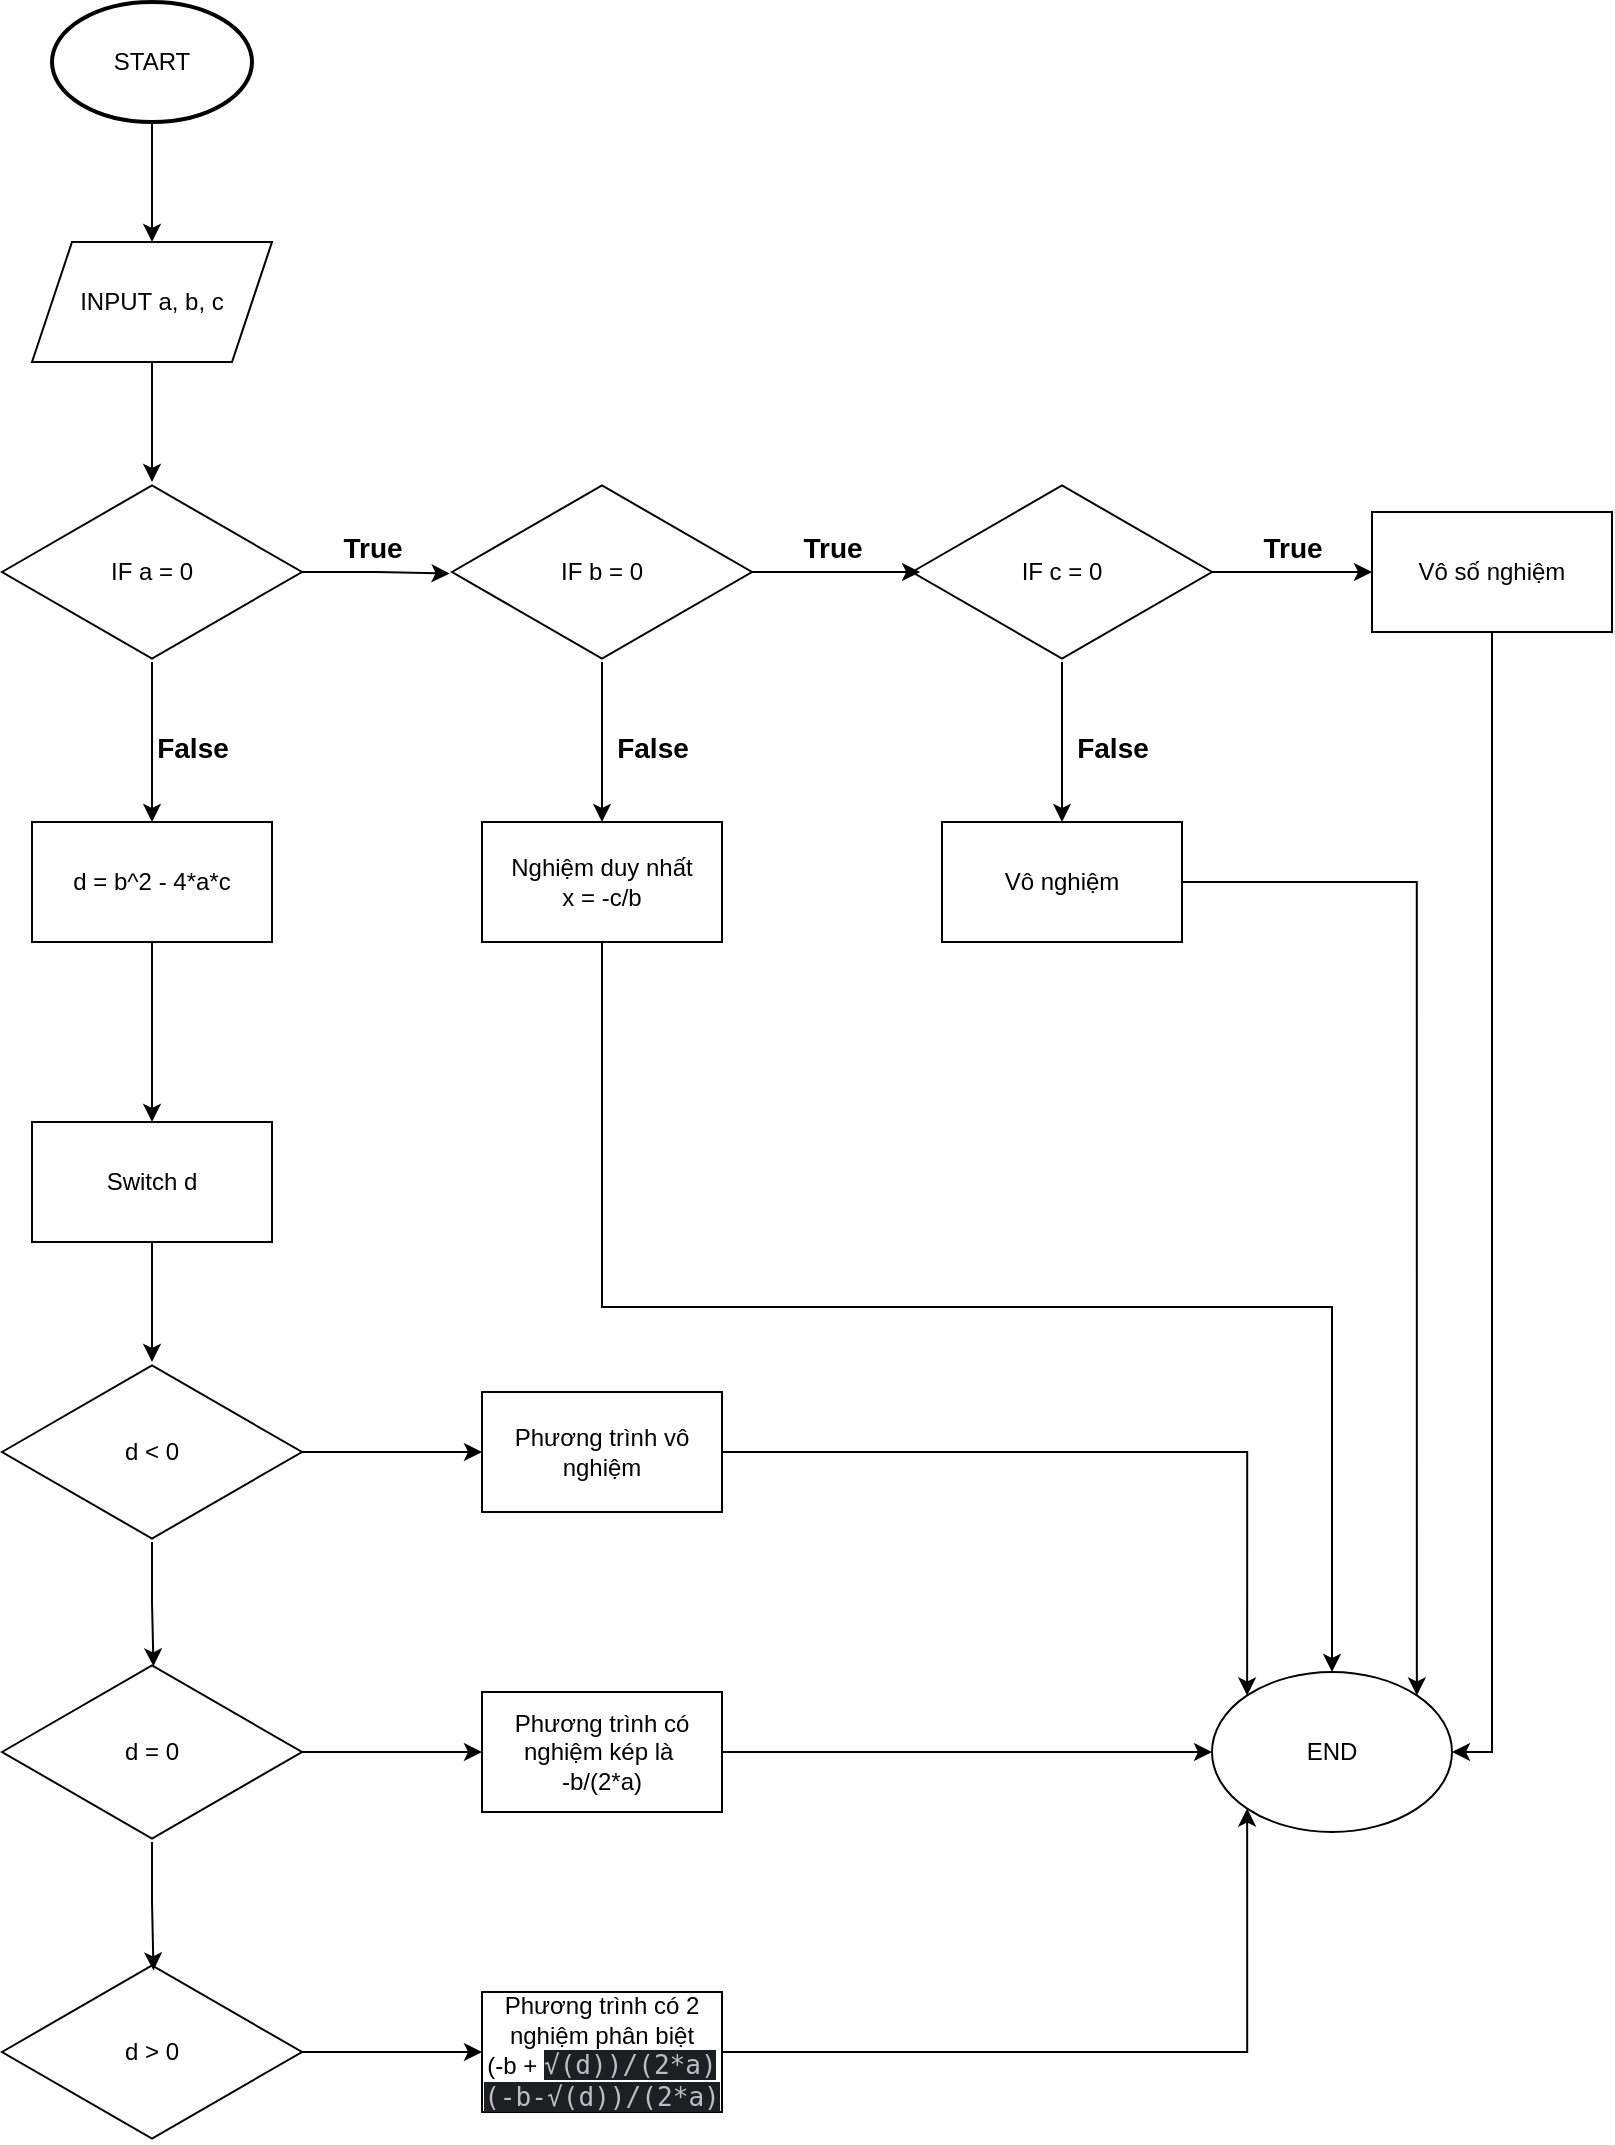 <mxfile version="24.1.0" type="device">
  <diagram name="Page-1" id="esV2hMCwbSQzknI_tFdY">
    <mxGraphModel dx="1886" dy="1754" grid="1" gridSize="10" guides="1" tooltips="1" connect="1" arrows="1" fold="1" page="1" pageScale="1" pageWidth="850" pageHeight="1100" math="0" shadow="0">
      <root>
        <mxCell id="0" />
        <mxCell id="1" parent="0" />
        <mxCell id="4sB0soczqx7J931dJpba-4" style="edgeStyle=orthogonalEdgeStyle;rounded=0;orthogonalLoop=1;jettySize=auto;html=1;exitX=0.5;exitY=1;exitDx=0;exitDy=0;exitPerimeter=0;entryX=0.5;entryY=0;entryDx=0;entryDy=0;" edge="1" parent="1" source="4sB0soczqx7J931dJpba-2" target="4sB0soczqx7J931dJpba-3">
          <mxGeometry relative="1" as="geometry" />
        </mxCell>
        <mxCell id="4sB0soczqx7J931dJpba-2" value="START" style="strokeWidth=2;html=1;shape=mxgraph.flowchart.start_1;whiteSpace=wrap;" vertex="1" parent="1">
          <mxGeometry x="-740" y="-70" width="100" height="60" as="geometry" />
        </mxCell>
        <mxCell id="4sB0soczqx7J931dJpba-6" style="edgeStyle=orthogonalEdgeStyle;rounded=0;orthogonalLoop=1;jettySize=auto;html=1;exitX=0.5;exitY=1;exitDx=0;exitDy=0;" edge="1" parent="1" source="4sB0soczqx7J931dJpba-3" target="4sB0soczqx7J931dJpba-5">
          <mxGeometry relative="1" as="geometry" />
        </mxCell>
        <mxCell id="4sB0soczqx7J931dJpba-3" value="INPUT a, b, c" style="shape=parallelogram;perimeter=parallelogramPerimeter;whiteSpace=wrap;html=1;fixedSize=1;" vertex="1" parent="1">
          <mxGeometry x="-750" y="50" width="120" height="60" as="geometry" />
        </mxCell>
        <mxCell id="4sB0soczqx7J931dJpba-27" style="edgeStyle=orthogonalEdgeStyle;rounded=0;orthogonalLoop=1;jettySize=auto;html=1;entryX=0.5;entryY=0;entryDx=0;entryDy=0;" edge="1" parent="1" source="4sB0soczqx7J931dJpba-5" target="4sB0soczqx7J931dJpba-26">
          <mxGeometry relative="1" as="geometry" />
        </mxCell>
        <mxCell id="4sB0soczqx7J931dJpba-5" value="IF a = 0" style="html=1;whiteSpace=wrap;aspect=fixed;shape=isoRectangle;" vertex="1" parent="1">
          <mxGeometry x="-765" y="170" width="150" height="90" as="geometry" />
        </mxCell>
        <mxCell id="4sB0soczqx7J931dJpba-24" style="edgeStyle=orthogonalEdgeStyle;rounded=0;orthogonalLoop=1;jettySize=auto;html=1;entryX=0.5;entryY=0;entryDx=0;entryDy=0;" edge="1" parent="1" source="4sB0soczqx7J931dJpba-7" target="4sB0soczqx7J931dJpba-23">
          <mxGeometry relative="1" as="geometry" />
        </mxCell>
        <mxCell id="4sB0soczqx7J931dJpba-7" value="IF b = 0" style="html=1;whiteSpace=wrap;aspect=fixed;shape=isoRectangle;" vertex="1" parent="1">
          <mxGeometry x="-540" y="170" width="150" height="90" as="geometry" />
        </mxCell>
        <mxCell id="4sB0soczqx7J931dJpba-16" style="edgeStyle=orthogonalEdgeStyle;rounded=0;orthogonalLoop=1;jettySize=auto;html=1;entryX=0.5;entryY=0;entryDx=0;entryDy=0;" edge="1" parent="1" source="4sB0soczqx7J931dJpba-8" target="4sB0soczqx7J931dJpba-15">
          <mxGeometry relative="1" as="geometry" />
        </mxCell>
        <mxCell id="4sB0soczqx7J931dJpba-18" style="edgeStyle=orthogonalEdgeStyle;rounded=0;orthogonalLoop=1;jettySize=auto;html=1;entryX=0;entryY=0.5;entryDx=0;entryDy=0;" edge="1" parent="1" source="4sB0soczqx7J931dJpba-8" target="4sB0soczqx7J931dJpba-17">
          <mxGeometry relative="1" as="geometry" />
        </mxCell>
        <mxCell id="4sB0soczqx7J931dJpba-8" value="IF c = 0" style="html=1;whiteSpace=wrap;aspect=fixed;shape=isoRectangle;" vertex="1" parent="1">
          <mxGeometry x="-310" y="170" width="150" height="90" as="geometry" />
        </mxCell>
        <mxCell id="4sB0soczqx7J931dJpba-13" style="edgeStyle=orthogonalEdgeStyle;rounded=0;orthogonalLoop=1;jettySize=auto;html=1;entryX=-0.008;entryY=0.509;entryDx=0;entryDy=0;entryPerimeter=0;" edge="1" parent="1" source="4sB0soczqx7J931dJpba-5" target="4sB0soczqx7J931dJpba-7">
          <mxGeometry relative="1" as="geometry" />
        </mxCell>
        <mxCell id="4sB0soczqx7J931dJpba-14" style="edgeStyle=orthogonalEdgeStyle;rounded=0;orthogonalLoop=1;jettySize=auto;html=1;entryX=0.027;entryY=0.5;entryDx=0;entryDy=0;entryPerimeter=0;" edge="1" parent="1" source="4sB0soczqx7J931dJpba-7" target="4sB0soczqx7J931dJpba-8">
          <mxGeometry relative="1" as="geometry" />
        </mxCell>
        <mxCell id="4sB0soczqx7J931dJpba-50" style="edgeStyle=orthogonalEdgeStyle;rounded=0;orthogonalLoop=1;jettySize=auto;html=1;entryX=1;entryY=0;entryDx=0;entryDy=0;" edge="1" parent="1" source="4sB0soczqx7J931dJpba-15" target="4sB0soczqx7J931dJpba-40">
          <mxGeometry relative="1" as="geometry">
            <mxPoint x="-20" y="370" as="targetPoint" />
          </mxGeometry>
        </mxCell>
        <mxCell id="4sB0soczqx7J931dJpba-15" value="Vô nghiệm" style="rounded=0;whiteSpace=wrap;html=1;" vertex="1" parent="1">
          <mxGeometry x="-295" y="340" width="120" height="60" as="geometry" />
        </mxCell>
        <mxCell id="4sB0soczqx7J931dJpba-45" style="edgeStyle=orthogonalEdgeStyle;rounded=0;orthogonalLoop=1;jettySize=auto;html=1;exitX=0.5;exitY=1;exitDx=0;exitDy=0;entryX=1;entryY=0.5;entryDx=0;entryDy=0;" edge="1" parent="1" source="4sB0soczqx7J931dJpba-17" target="4sB0soczqx7J931dJpba-40">
          <mxGeometry relative="1" as="geometry" />
        </mxCell>
        <mxCell id="4sB0soczqx7J931dJpba-17" value="Vô số nghiệm" style="rounded=0;whiteSpace=wrap;html=1;" vertex="1" parent="1">
          <mxGeometry x="-80" y="185" width="120" height="60" as="geometry" />
        </mxCell>
        <mxCell id="4sB0soczqx7J931dJpba-19" value="&lt;font style=&quot;font-size: 14px;&quot;&gt;False&lt;/font&gt;" style="text;strokeColor=none;fillColor=none;html=1;fontSize=24;fontStyle=1;verticalAlign=middle;align=center;" vertex="1" parent="1">
          <mxGeometry x="-260" y="280" width="100" height="40" as="geometry" />
        </mxCell>
        <mxCell id="4sB0soczqx7J931dJpba-20" value="&lt;font style=&quot;font-size: 14px;&quot;&gt;True&lt;/font&gt;" style="text;strokeColor=none;fillColor=none;html=1;fontSize=24;fontStyle=1;verticalAlign=middle;align=center;" vertex="1" parent="1">
          <mxGeometry x="-170" y="180" width="100" height="40" as="geometry" />
        </mxCell>
        <mxCell id="4sB0soczqx7J931dJpba-21" value="&lt;font style=&quot;font-size: 14px;&quot;&gt;True&lt;/font&gt;" style="text;strokeColor=none;fillColor=none;html=1;fontSize=24;fontStyle=1;verticalAlign=middle;align=center;" vertex="1" parent="1">
          <mxGeometry x="-400" y="180" width="100" height="40" as="geometry" />
        </mxCell>
        <mxCell id="4sB0soczqx7J931dJpba-22" value="&lt;font style=&quot;font-size: 14px;&quot;&gt;True&lt;/font&gt;" style="text;strokeColor=none;fillColor=none;html=1;fontSize=24;fontStyle=1;verticalAlign=middle;align=center;" vertex="1" parent="1">
          <mxGeometry x="-630" y="180" width="100" height="40" as="geometry" />
        </mxCell>
        <mxCell id="4sB0soczqx7J931dJpba-54" style="edgeStyle=orthogonalEdgeStyle;rounded=0;orthogonalLoop=1;jettySize=auto;html=1;exitX=0.5;exitY=1;exitDx=0;exitDy=0;entryX=0.5;entryY=0;entryDx=0;entryDy=0;" edge="1" parent="1" source="4sB0soczqx7J931dJpba-23" target="4sB0soczqx7J931dJpba-40">
          <mxGeometry relative="1" as="geometry" />
        </mxCell>
        <mxCell id="4sB0soczqx7J931dJpba-23" value="Nghiệm duy nhất&lt;div&gt;x = -c/b&lt;/div&gt;" style="rounded=0;whiteSpace=wrap;html=1;" vertex="1" parent="1">
          <mxGeometry x="-525" y="340" width="120" height="60" as="geometry" />
        </mxCell>
        <mxCell id="4sB0soczqx7J931dJpba-25" value="&lt;font style=&quot;font-size: 14px;&quot;&gt;False&lt;/font&gt;" style="text;strokeColor=none;fillColor=none;html=1;fontSize=24;fontStyle=1;verticalAlign=middle;align=center;" vertex="1" parent="1">
          <mxGeometry x="-490" y="280" width="100" height="40" as="geometry" />
        </mxCell>
        <mxCell id="4sB0soczqx7J931dJpba-30" style="edgeStyle=orthogonalEdgeStyle;rounded=0;orthogonalLoop=1;jettySize=auto;html=1;entryX=0.5;entryY=0;entryDx=0;entryDy=0;" edge="1" parent="1" source="4sB0soczqx7J931dJpba-26" target="4sB0soczqx7J931dJpba-29">
          <mxGeometry relative="1" as="geometry" />
        </mxCell>
        <mxCell id="4sB0soczqx7J931dJpba-26" value="d = b^2 - 4*a*c" style="rounded=0;whiteSpace=wrap;html=1;" vertex="1" parent="1">
          <mxGeometry x="-750" y="340" width="120" height="60" as="geometry" />
        </mxCell>
        <mxCell id="4sB0soczqx7J931dJpba-28" value="&lt;font style=&quot;font-size: 14px;&quot;&gt;False&lt;/font&gt;" style="text;strokeColor=none;fillColor=none;html=1;fontSize=24;fontStyle=1;verticalAlign=middle;align=center;" vertex="1" parent="1">
          <mxGeometry x="-720" y="280" width="100" height="40" as="geometry" />
        </mxCell>
        <mxCell id="4sB0soczqx7J931dJpba-34" style="edgeStyle=orthogonalEdgeStyle;rounded=0;orthogonalLoop=1;jettySize=auto;html=1;" edge="1" parent="1" source="4sB0soczqx7J931dJpba-29" target="4sB0soczqx7J931dJpba-31">
          <mxGeometry relative="1" as="geometry" />
        </mxCell>
        <mxCell id="4sB0soczqx7J931dJpba-29" value="Switch d" style="rounded=0;whiteSpace=wrap;html=1;" vertex="1" parent="1">
          <mxGeometry x="-750" y="490" width="120" height="60" as="geometry" />
        </mxCell>
        <mxCell id="4sB0soczqx7J931dJpba-47" style="edgeStyle=orthogonalEdgeStyle;rounded=0;orthogonalLoop=1;jettySize=auto;html=1;entryX=0;entryY=0.5;entryDx=0;entryDy=0;" edge="1" parent="1" source="4sB0soczqx7J931dJpba-31" target="4sB0soczqx7J931dJpba-37">
          <mxGeometry relative="1" as="geometry" />
        </mxCell>
        <mxCell id="4sB0soczqx7J931dJpba-31" value="d &amp;lt; 0" style="html=1;whiteSpace=wrap;aspect=fixed;shape=isoRectangle;" vertex="1" parent="1">
          <mxGeometry x="-765" y="610" width="150" height="90" as="geometry" />
        </mxCell>
        <mxCell id="4sB0soczqx7J931dJpba-48" style="edgeStyle=orthogonalEdgeStyle;rounded=0;orthogonalLoop=1;jettySize=auto;html=1;entryX=0;entryY=0.5;entryDx=0;entryDy=0;" edge="1" parent="1" source="4sB0soczqx7J931dJpba-32" target="4sB0soczqx7J931dJpba-38">
          <mxGeometry relative="1" as="geometry" />
        </mxCell>
        <mxCell id="4sB0soczqx7J931dJpba-32" value="d = 0" style="html=1;whiteSpace=wrap;aspect=fixed;shape=isoRectangle;" vertex="1" parent="1">
          <mxGeometry x="-765" y="760" width="150" height="90" as="geometry" />
        </mxCell>
        <mxCell id="4sB0soczqx7J931dJpba-49" style="edgeStyle=orthogonalEdgeStyle;rounded=0;orthogonalLoop=1;jettySize=auto;html=1;entryX=0;entryY=0.5;entryDx=0;entryDy=0;" edge="1" parent="1" source="4sB0soczqx7J931dJpba-33" target="4sB0soczqx7J931dJpba-39">
          <mxGeometry relative="1" as="geometry" />
        </mxCell>
        <mxCell id="4sB0soczqx7J931dJpba-33" value="d &amp;gt; 0" style="html=1;whiteSpace=wrap;aspect=fixed;shape=isoRectangle;" vertex="1" parent="1">
          <mxGeometry x="-765" y="910" width="150" height="90" as="geometry" />
        </mxCell>
        <mxCell id="4sB0soczqx7J931dJpba-35" style="edgeStyle=orthogonalEdgeStyle;rounded=0;orthogonalLoop=1;jettySize=auto;html=1;entryX=0.505;entryY=0.024;entryDx=0;entryDy=0;entryPerimeter=0;" edge="1" parent="1" source="4sB0soczqx7J931dJpba-31" target="4sB0soczqx7J931dJpba-32">
          <mxGeometry relative="1" as="geometry" />
        </mxCell>
        <mxCell id="4sB0soczqx7J931dJpba-36" style="edgeStyle=orthogonalEdgeStyle;rounded=0;orthogonalLoop=1;jettySize=auto;html=1;entryX=0.505;entryY=0.047;entryDx=0;entryDy=0;entryPerimeter=0;" edge="1" parent="1" source="4sB0soczqx7J931dJpba-32" target="4sB0soczqx7J931dJpba-33">
          <mxGeometry relative="1" as="geometry" />
        </mxCell>
        <mxCell id="4sB0soczqx7J931dJpba-41" style="edgeStyle=orthogonalEdgeStyle;rounded=0;orthogonalLoop=1;jettySize=auto;html=1;exitX=1;exitY=0.5;exitDx=0;exitDy=0;entryX=0;entryY=0;entryDx=0;entryDy=0;" edge="1" parent="1" source="4sB0soczqx7J931dJpba-37" target="4sB0soczqx7J931dJpba-40">
          <mxGeometry relative="1" as="geometry" />
        </mxCell>
        <mxCell id="4sB0soczqx7J931dJpba-37" value="Phương trình vô nghiệm" style="rounded=0;whiteSpace=wrap;html=1;" vertex="1" parent="1">
          <mxGeometry x="-525" y="625" width="120" height="60" as="geometry" />
        </mxCell>
        <mxCell id="4sB0soczqx7J931dJpba-42" style="edgeStyle=orthogonalEdgeStyle;rounded=0;orthogonalLoop=1;jettySize=auto;html=1;entryX=0;entryY=0.5;entryDx=0;entryDy=0;" edge="1" parent="1" source="4sB0soczqx7J931dJpba-38" target="4sB0soczqx7J931dJpba-40">
          <mxGeometry relative="1" as="geometry" />
        </mxCell>
        <mxCell id="4sB0soczqx7J931dJpba-38" value="Phương trình có nghiệm kép là&amp;nbsp;&lt;div&gt;-b/(2*a)&lt;/div&gt;" style="rounded=0;whiteSpace=wrap;html=1;" vertex="1" parent="1">
          <mxGeometry x="-525" y="775" width="120" height="60" as="geometry" />
        </mxCell>
        <mxCell id="4sB0soczqx7J931dJpba-43" style="edgeStyle=orthogonalEdgeStyle;rounded=0;orthogonalLoop=1;jettySize=auto;html=1;entryX=0;entryY=1;entryDx=0;entryDy=0;" edge="1" parent="1" source="4sB0soczqx7J931dJpba-39" target="4sB0soczqx7J931dJpba-40">
          <mxGeometry relative="1" as="geometry" />
        </mxCell>
        <mxCell id="4sB0soczqx7J931dJpba-39" value="Phương trình có 2 nghiệm phân biệt&lt;div&gt;(-b +&amp;nbsp;&lt;span style=&quot;font-family: &amp;quot;JetBrains Mono&amp;quot;, monospace; font-size: 9.8pt; background-color: rgb(30, 31, 34); color: rgb(188, 190, 196);&quot;&gt;√(d))/(2*a)&lt;/span&gt;&lt;/div&gt;&lt;div&gt;&lt;span style=&quot;font-family: &amp;quot;JetBrains Mono&amp;quot;, monospace; font-size: 9.8pt; background-color: rgb(30, 31, 34); color: rgb(188, 190, 196);&quot;&gt;(-b-&lt;/span&gt;&lt;span style=&quot;font-family: &amp;quot;JetBrains Mono&amp;quot;, monospace; font-size: 9.8pt; background-color: rgb(30, 31, 34); color: rgb(188, 190, 196);&quot;&gt;√(d))/(2*a)&lt;/span&gt;&lt;/div&gt;" style="rounded=0;whiteSpace=wrap;html=1;" vertex="1" parent="1">
          <mxGeometry x="-525" y="925" width="120" height="60" as="geometry" />
        </mxCell>
        <mxCell id="4sB0soczqx7J931dJpba-40" value="END" style="ellipse;whiteSpace=wrap;html=1;" vertex="1" parent="1">
          <mxGeometry x="-160" y="765" width="120" height="80" as="geometry" />
        </mxCell>
      </root>
    </mxGraphModel>
  </diagram>
</mxfile>

